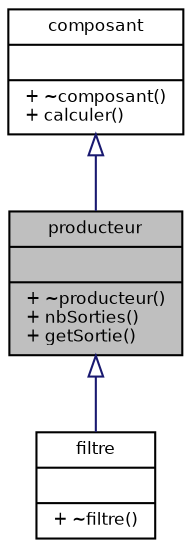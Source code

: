 digraph "producteur"
{
 // INTERACTIVE_SVG=YES
  edge [fontname="Helvetica",fontsize="8",labelfontname="Helvetica",labelfontsize="8"];
  node [fontname="Helvetica",fontsize="8",shape=record];
  Node1 [label="{producteur\n||+ ~producteur()\l+ nbSorties()\l+ getSortie()\l}",height=0.2,width=0.4,color="black", fillcolor="grey75", style="filled", fontcolor="black"];
  Node2 -> Node1 [dir="back",color="midnightblue",fontsize="8",style="solid",arrowtail="onormal",fontname="Helvetica"];
  Node2 [label="{composant\n||+ ~composant()\l+ calculer()\l}",height=0.2,width=0.4,color="black", fillcolor="white", style="filled",URL="$classcomposant.xhtml",tooltip="Interface d&#39;un composant du systeme sonore. "];
  Node1 -> Node3 [dir="back",color="midnightblue",fontsize="8",style="solid",arrowtail="onormal",fontname="Helvetica"];
  Node3 [label="{filtre\n||+ ~filtre()\l}",height=0.2,width=0.4,color="black", fillcolor="white", style="filled",URL="$classfiltre.xhtml",tooltip="Interface associée à un filtre sonore. Ce filtre est considéré comme un producteur / consommateur d&#39;é..."];
}
